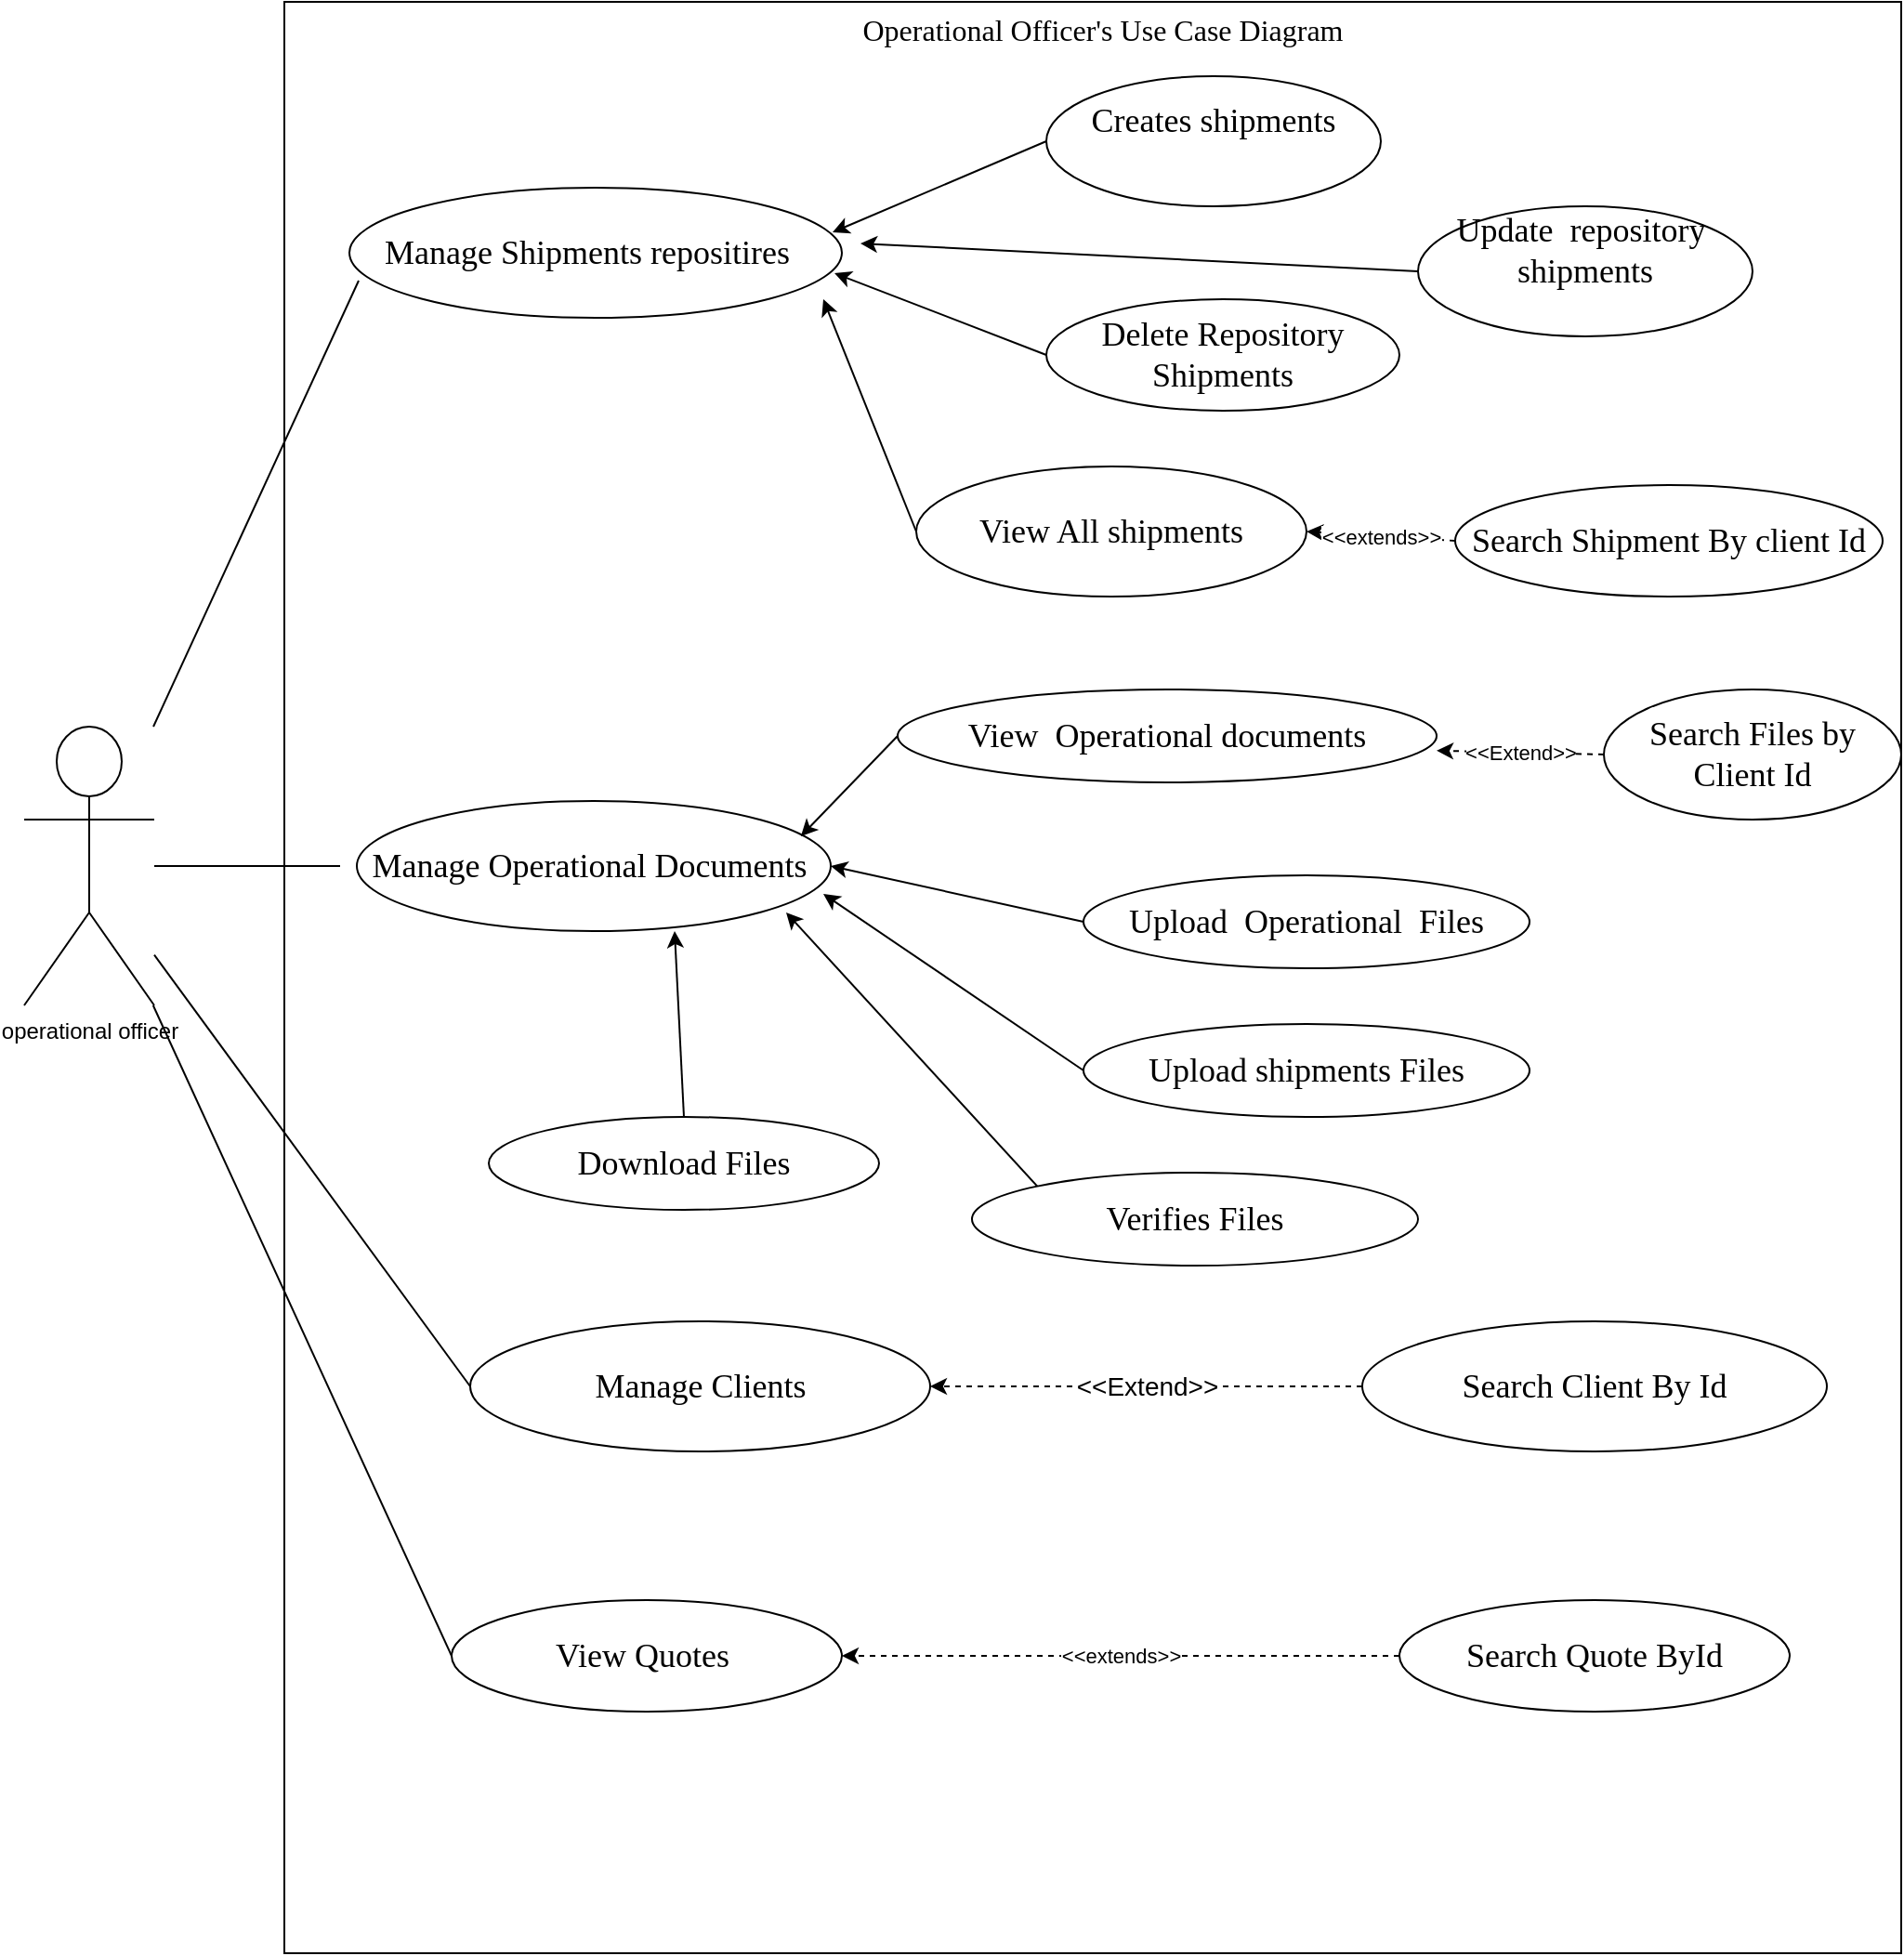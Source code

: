 <mxfile>
    <diagram id="4gOQ04ay8xYnOTfYdAjp" name="Page-1">
        <mxGraphModel dx="1407" dy="694" grid="1" gridSize="10" guides="1" tooltips="1" connect="1" arrows="1" fold="1" page="1" pageScale="1" pageWidth="850" pageHeight="1100" math="0" shadow="0">
            <root>
                <mxCell id="0"/>
                <mxCell id="1" parent="0"/>
                <mxCell id="3" value="" style="rounded=0;whiteSpace=wrap;html=1;movable=1;resizable=1;rotatable=1;deletable=1;editable=1;locked=0;connectable=1;" parent="1" vertex="1">
                    <mxGeometry x="160" y="30" width="870" height="1050" as="geometry"/>
                </mxCell>
                <mxCell id="2" value="operational officer" style="shape=umlActor;verticalLabelPosition=bottom;verticalAlign=top;html=1;outlineConnect=0;" parent="1" vertex="1">
                    <mxGeometry x="20" y="420" width="70" height="150" as="geometry"/>
                </mxCell>
                <mxCell id="4" value="Manage Shipments repositires&amp;nbsp;&amp;nbsp;" style="ellipse;whiteSpace=wrap;html=1;fontFamily=Times New Roman;fontSize=18;" parent="1" vertex="1">
                    <mxGeometry x="195" y="130" width="265" height="70" as="geometry"/>
                </mxCell>
                <mxCell id="6" value="Manage Operational Documents&amp;nbsp;" style="ellipse;whiteSpace=wrap;html=1;fontFamily=Times New Roman;fontSize=18;" parent="1" vertex="1">
                    <mxGeometry x="199" y="460" width="255" height="70" as="geometry"/>
                </mxCell>
                <mxCell id="7" value="View Quotes&amp;nbsp;" style="ellipse;whiteSpace=wrap;html=1;fontFamily=Times New Roman;fontSize=18;" parent="1" vertex="1">
                    <mxGeometry x="250" y="890" width="210" height="60" as="geometry"/>
                </mxCell>
                <mxCell id="11" value="&lt;div&gt;&lt;font color=&quot;#000000&quot;&gt;Creates shipments&lt;/font&gt;&lt;/div&gt;&lt;div&gt;&lt;br&gt;&lt;/div&gt;" style="ellipse;whiteSpace=wrap;html=1;fontFamily=Times New Roman;fontSize=18;" parent="1" vertex="1">
                    <mxGeometry x="570" y="70" width="180" height="70" as="geometry"/>
                </mxCell>
                <mxCell id="14" value="Delete Repository Shipments" style="ellipse;whiteSpace=wrap;html=1;fontFamily=Times New Roman;fontSize=18;" parent="1" vertex="1">
                    <mxGeometry x="570" y="190" width="190" height="60" as="geometry"/>
                </mxCell>
                <mxCell id="53" style="edgeStyle=none;html=1;exitX=0;exitY=0.5;exitDx=0;exitDy=0;" parent="1" source="15" edge="1">
                    <mxGeometry relative="1" as="geometry">
                        <mxPoint x="450" y="190" as="targetPoint"/>
                    </mxGeometry>
                </mxCell>
                <mxCell id="15" value="View All shipments" style="ellipse;whiteSpace=wrap;html=1;fontFamily=Times New Roman;fontSize=18;" parent="1" vertex="1">
                    <mxGeometry x="500" y="280" width="210" height="70" as="geometry"/>
                </mxCell>
                <mxCell id="65" value="&amp;lt;&amp;lt;extends&amp;gt;&amp;gt;" style="edgeStyle=none;html=1;exitX=0;exitY=0.5;exitDx=0;exitDy=0;entryX=1;entryY=0.5;entryDx=0;entryDy=0;dashed=1;" parent="1" source="16" target="15" edge="1">
                    <mxGeometry relative="1" as="geometry"/>
                </mxCell>
                <mxCell id="16" value="Search Shipment By client Id" style="ellipse;whiteSpace=wrap;html=1;fontFamily=Times New Roman;fontSize=18;" parent="1" vertex="1">
                    <mxGeometry x="790" y="290" width="230" height="60" as="geometry"/>
                </mxCell>
                <mxCell id="18" value="View&amp;nbsp; Operational documents" style="ellipse;whiteSpace=wrap;html=1;fontFamily=Times New Roman;fontSize=18;" parent="1" vertex="1">
                    <mxGeometry x="490" y="400" width="290" height="50" as="geometry"/>
                </mxCell>
                <mxCell id="63" style="edgeStyle=none;html=1;exitX=0;exitY=0;exitDx=0;exitDy=0;" parent="1" source="19" edge="1">
                    <mxGeometry relative="1" as="geometry">
                        <mxPoint x="430" y="520" as="targetPoint"/>
                    </mxGeometry>
                </mxCell>
                <mxCell id="19" value="Verifies Files" style="ellipse;whiteSpace=wrap;html=1;fontFamily=Times New Roman;fontSize=18;" parent="1" vertex="1">
                    <mxGeometry x="530" y="660" width="240" height="50" as="geometry"/>
                </mxCell>
                <mxCell id="61" style="edgeStyle=none;html=1;exitX=0;exitY=0.5;exitDx=0;exitDy=0;entryX=1;entryY=0.5;entryDx=0;entryDy=0;" parent="1" source="20" target="6" edge="1">
                    <mxGeometry relative="1" as="geometry"/>
                </mxCell>
                <mxCell id="20" value="Upload&amp;nbsp; Operational&amp;nbsp; Files" style="ellipse;whiteSpace=wrap;html=1;fontFamily=Times New Roman;fontSize=18;" parent="1" vertex="1">
                    <mxGeometry x="590" y="500" width="240" height="50" as="geometry"/>
                </mxCell>
                <mxCell id="62" style="edgeStyle=none;html=1;exitX=0;exitY=0.5;exitDx=0;exitDy=0;" parent="1" source="21" edge="1">
                    <mxGeometry relative="1" as="geometry">
                        <mxPoint x="450" y="510" as="targetPoint"/>
                    </mxGeometry>
                </mxCell>
                <mxCell id="21" value="Upload shipments Files" style="ellipse;whiteSpace=wrap;html=1;fontFamily=Times New Roman;fontSize=18;" parent="1" vertex="1">
                    <mxGeometry x="590" y="580" width="240" height="50" as="geometry"/>
                </mxCell>
                <mxCell id="64" style="edgeStyle=none;html=1;exitX=0.5;exitY=0;exitDx=0;exitDy=0;" parent="1" source="22" edge="1">
                    <mxGeometry relative="1" as="geometry">
                        <mxPoint x="370" y="530" as="targetPoint"/>
                    </mxGeometry>
                </mxCell>
                <mxCell id="22" value="Download Files" style="ellipse;whiteSpace=wrap;html=1;fontFamily=Times New Roman;fontSize=18;" parent="1" vertex="1">
                    <mxGeometry x="270" y="630" width="210" height="50" as="geometry"/>
                </mxCell>
                <mxCell id="23" value="Search Files by Client Id" style="ellipse;whiteSpace=wrap;html=1;fontFamily=Times New Roman;fontSize=18;" parent="1" vertex="1">
                    <mxGeometry x="870" y="400" width="160" height="70" as="geometry"/>
                </mxCell>
                <mxCell id="57" value="&amp;lt;&amp;lt;extends&amp;gt;&amp;gt;" style="edgeStyle=none;html=1;exitX=0;exitY=0.5;exitDx=0;exitDy=0;dashed=1;entryX=1;entryY=0.5;entryDx=0;entryDy=0;" parent="1" source="36" target="7" edge="1">
                    <mxGeometry relative="1" as="geometry">
                        <mxPoint x="470" y="810" as="targetPoint"/>
                    </mxGeometry>
                </mxCell>
                <mxCell id="36" value="Search Quote ById" style="ellipse;whiteSpace=wrap;html=1;fontFamily=Times New Roman;fontSize=18;" parent="1" vertex="1">
                    <mxGeometry x="760" y="890" width="210" height="60" as="geometry"/>
                </mxCell>
                <mxCell id="38" value="Operational Officer&#39;s Use Case Diagram" style="text;html=1;align=center;verticalAlign=middle;resizable=0;points=[];autosize=1;strokeColor=none;fillColor=none;fontSize=16;fontFamily=Times New Roman;" parent="1" vertex="1">
                    <mxGeometry x="460" y="30" width="280" height="30" as="geometry"/>
                </mxCell>
                <mxCell id="44" value="&amp;lt;&amp;lt;Extend&amp;gt;&amp;gt;" style="edgeStyle=none;html=1;exitX=0;exitY=0.5;exitDx=0;exitDy=0;entryX=1;entryY=0.658;entryDx=0;entryDy=0;entryPerimeter=0;dashed=1;" parent="1" source="23" target="18" edge="1">
                    <mxGeometry relative="1" as="geometry"/>
                </mxCell>
                <mxCell id="51" style="edgeStyle=none;html=1;exitX=0;exitY=0.5;exitDx=0;exitDy=0;" parent="1" source="46" edge="1">
                    <mxGeometry relative="1" as="geometry">
                        <mxPoint x="470" y="160" as="targetPoint"/>
                    </mxGeometry>
                </mxCell>
                <mxCell id="46" value="&lt;div&gt;&lt;font color=&quot;#000000&quot;&gt;Update&amp;nbsp; repository&amp;nbsp; shipments&lt;/font&gt;&lt;/div&gt;&lt;div&gt;&lt;br&gt;&lt;/div&gt;" style="ellipse;whiteSpace=wrap;html=1;fontFamily=Times New Roman;fontSize=18;align=center;" parent="1" vertex="1">
                    <mxGeometry x="770" y="140" width="180" height="70" as="geometry"/>
                </mxCell>
                <mxCell id="50" style="edgeStyle=none;html=1;exitX=0;exitY=0.5;exitDx=0;exitDy=0;entryX=0.981;entryY=0.343;entryDx=0;entryDy=0;entryPerimeter=0;" parent="1" source="11" target="4" edge="1">
                    <mxGeometry relative="1" as="geometry"/>
                </mxCell>
                <mxCell id="52" style="edgeStyle=none;html=1;exitX=0;exitY=0.5;exitDx=0;exitDy=0;entryX=0.985;entryY=0.657;entryDx=0;entryDy=0;entryPerimeter=0;" parent="1" source="14" target="4" edge="1">
                    <mxGeometry relative="1" as="geometry"/>
                </mxCell>
                <mxCell id="54" value="" style="endArrow=none;html=1;" parent="1" source="2" edge="1">
                    <mxGeometry width="50" height="50" relative="1" as="geometry">
                        <mxPoint x="150" y="240" as="sourcePoint"/>
                        <mxPoint x="200" y="180" as="targetPoint"/>
                    </mxGeometry>
                </mxCell>
                <mxCell id="55" value="" style="endArrow=none;html=1;" parent="1" source="2" edge="1">
                    <mxGeometry width="50" height="50" relative="1" as="geometry">
                        <mxPoint x="130" y="540" as="sourcePoint"/>
                        <mxPoint x="190" y="495" as="targetPoint"/>
                    </mxGeometry>
                </mxCell>
                <mxCell id="56" value="" style="endArrow=none;html=1;entryX=0;entryY=0.5;entryDx=0;entryDy=0;" parent="1" source="2" target="68" edge="1">
                    <mxGeometry width="50" height="50" relative="1" as="geometry">
                        <mxPoint x="190" y="820" as="sourcePoint"/>
                        <mxPoint x="260" y="810" as="targetPoint"/>
                    </mxGeometry>
                </mxCell>
                <mxCell id="58" style="edgeStyle=none;html=1;exitX=0;exitY=0.5;exitDx=0;exitDy=0;entryX=0.937;entryY=0.271;entryDx=0;entryDy=0;entryPerimeter=0;" parent="1" source="18" target="6" edge="1">
                    <mxGeometry relative="1" as="geometry"/>
                </mxCell>
                <mxCell id="67" value="" style="endArrow=none;html=1;entryX=0;entryY=0.5;entryDx=0;entryDy=0;" parent="1" source="2" target="7" edge="1">
                    <mxGeometry width="50" height="50" relative="1" as="geometry">
                        <mxPoint x="60" y="610" as="sourcePoint"/>
                        <mxPoint x="230" y="861" as="targetPoint"/>
                    </mxGeometry>
                </mxCell>
                <mxCell id="68" value="Manage Clients" style="ellipse;whiteSpace=wrap;html=1;fontFamily=Times New Roman;fontSize=18;" parent="1" vertex="1">
                    <mxGeometry x="260" y="740" width="247.5" height="70" as="geometry"/>
                </mxCell>
                <mxCell id="69" value="&lt;font style=&quot;font-size: 14px;&quot;&gt;&amp;lt;&amp;lt;Extend&amp;gt;&amp;gt;&lt;/font&gt;" style="edgeStyle=none;html=1;exitX=0;exitY=0.5;exitDx=0;exitDy=0;dashed=1;" parent="1" source="70" target="68" edge="1">
                    <mxGeometry relative="1" as="geometry">
                        <mxPoint x="525" y="775" as="targetPoint"/>
                    </mxGeometry>
                </mxCell>
                <mxCell id="70" value="Search Client By Id" style="ellipse;whiteSpace=wrap;html=1;fontFamily=Times New Roman;fontSize=18;" parent="1" vertex="1">
                    <mxGeometry x="740" y="740" width="250" height="70" as="geometry"/>
                </mxCell>
            </root>
        </mxGraphModel>
    </diagram>
</mxfile>